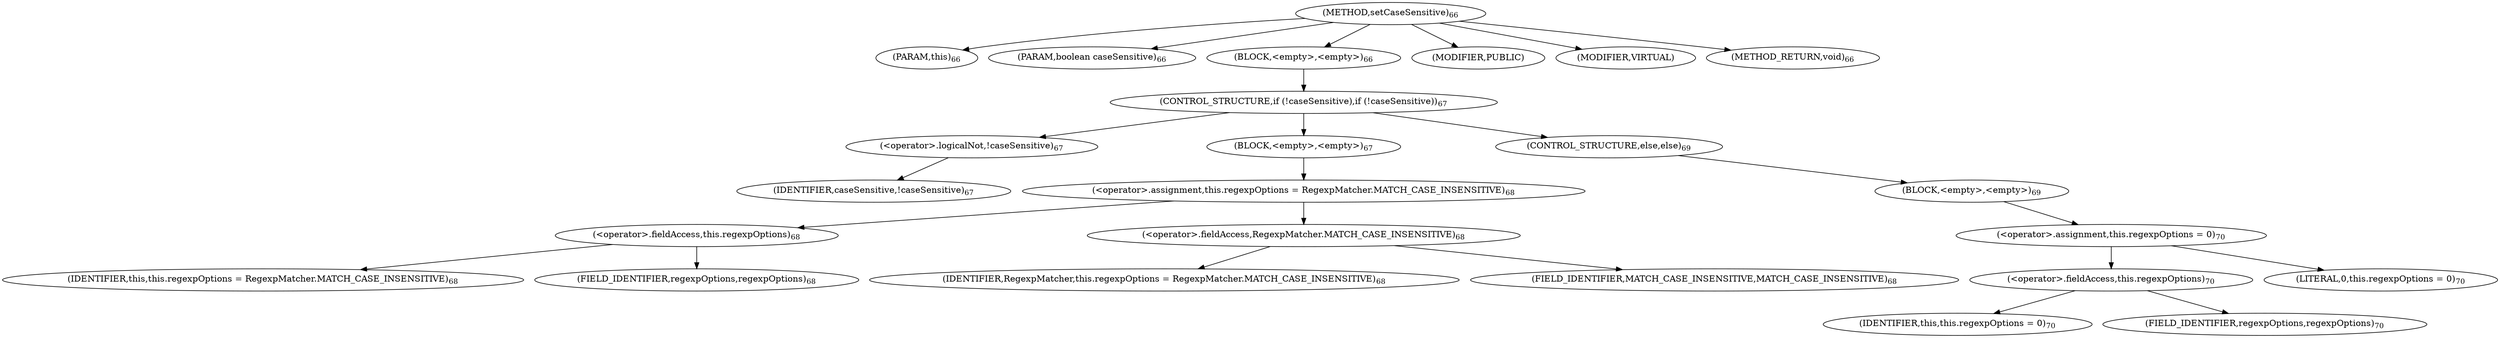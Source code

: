 digraph "setCaseSensitive" {  
"86" [label = <(METHOD,setCaseSensitive)<SUB>66</SUB>> ]
"87" [label = <(PARAM,this)<SUB>66</SUB>> ]
"88" [label = <(PARAM,boolean caseSensitive)<SUB>66</SUB>> ]
"89" [label = <(BLOCK,&lt;empty&gt;,&lt;empty&gt;)<SUB>66</SUB>> ]
"90" [label = <(CONTROL_STRUCTURE,if (!caseSensitive),if (!caseSensitive))<SUB>67</SUB>> ]
"91" [label = <(&lt;operator&gt;.logicalNot,!caseSensitive)<SUB>67</SUB>> ]
"92" [label = <(IDENTIFIER,caseSensitive,!caseSensitive)<SUB>67</SUB>> ]
"93" [label = <(BLOCK,&lt;empty&gt;,&lt;empty&gt;)<SUB>67</SUB>> ]
"94" [label = <(&lt;operator&gt;.assignment,this.regexpOptions = RegexpMatcher.MATCH_CASE_INSENSITIVE)<SUB>68</SUB>> ]
"95" [label = <(&lt;operator&gt;.fieldAccess,this.regexpOptions)<SUB>68</SUB>> ]
"96" [label = <(IDENTIFIER,this,this.regexpOptions = RegexpMatcher.MATCH_CASE_INSENSITIVE)<SUB>68</SUB>> ]
"97" [label = <(FIELD_IDENTIFIER,regexpOptions,regexpOptions)<SUB>68</SUB>> ]
"98" [label = <(&lt;operator&gt;.fieldAccess,RegexpMatcher.MATCH_CASE_INSENSITIVE)<SUB>68</SUB>> ]
"99" [label = <(IDENTIFIER,RegexpMatcher,this.regexpOptions = RegexpMatcher.MATCH_CASE_INSENSITIVE)<SUB>68</SUB>> ]
"100" [label = <(FIELD_IDENTIFIER,MATCH_CASE_INSENSITIVE,MATCH_CASE_INSENSITIVE)<SUB>68</SUB>> ]
"101" [label = <(CONTROL_STRUCTURE,else,else)<SUB>69</SUB>> ]
"102" [label = <(BLOCK,&lt;empty&gt;,&lt;empty&gt;)<SUB>69</SUB>> ]
"103" [label = <(&lt;operator&gt;.assignment,this.regexpOptions = 0)<SUB>70</SUB>> ]
"104" [label = <(&lt;operator&gt;.fieldAccess,this.regexpOptions)<SUB>70</SUB>> ]
"105" [label = <(IDENTIFIER,this,this.regexpOptions = 0)<SUB>70</SUB>> ]
"106" [label = <(FIELD_IDENTIFIER,regexpOptions,regexpOptions)<SUB>70</SUB>> ]
"107" [label = <(LITERAL,0,this.regexpOptions = 0)<SUB>70</SUB>> ]
"108" [label = <(MODIFIER,PUBLIC)> ]
"109" [label = <(MODIFIER,VIRTUAL)> ]
"110" [label = <(METHOD_RETURN,void)<SUB>66</SUB>> ]
  "86" -> "87" 
  "86" -> "88" 
  "86" -> "89" 
  "86" -> "108" 
  "86" -> "109" 
  "86" -> "110" 
  "89" -> "90" 
  "90" -> "91" 
  "90" -> "93" 
  "90" -> "101" 
  "91" -> "92" 
  "93" -> "94" 
  "94" -> "95" 
  "94" -> "98" 
  "95" -> "96" 
  "95" -> "97" 
  "98" -> "99" 
  "98" -> "100" 
  "101" -> "102" 
  "102" -> "103" 
  "103" -> "104" 
  "103" -> "107" 
  "104" -> "105" 
  "104" -> "106" 
}

